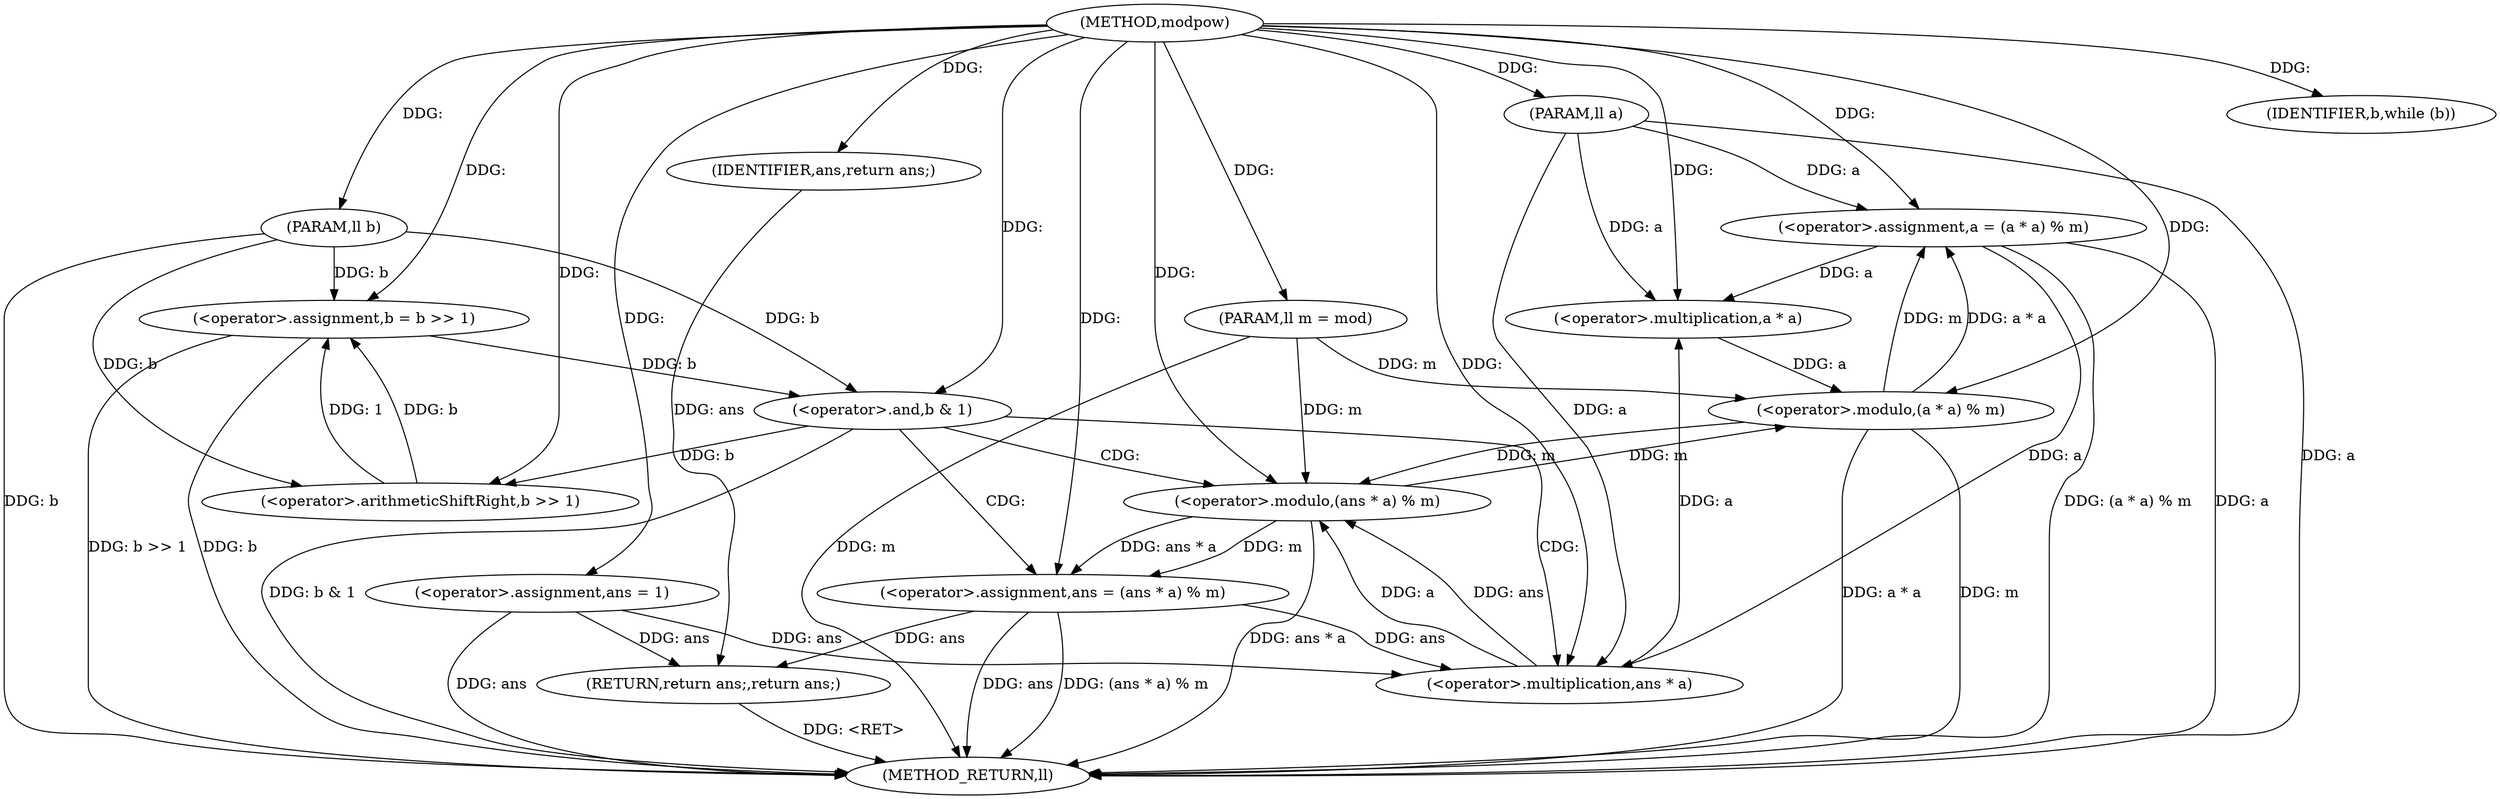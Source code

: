 digraph "modpow" {  
"1000152" [label = "(METHOD,modpow)" ]
"1000190" [label = "(METHOD_RETURN,ll)" ]
"1000153" [label = "(PARAM,ll a)" ]
"1000154" [label = "(PARAM,ll b)" ]
"1000155" [label = "(PARAM,ll m = mod)" ]
"1000158" [label = "(<operator>.assignment,ans = 1)" ]
"1000188" [label = "(RETURN,return ans;,return ans;)" ]
"1000162" [label = "(IDENTIFIER,b,while (b))" ]
"1000189" [label = "(IDENTIFIER,ans,return ans;)" ]
"1000176" [label = "(<operator>.assignment,b = b >> 1)" ]
"1000181" [label = "(<operator>.assignment,a = (a * a) % m)" ]
"1000165" [label = "(<operator>.and,b & 1)" ]
"1000169" [label = "(<operator>.assignment,ans = (ans * a) % m)" ]
"1000178" [label = "(<operator>.arithmeticShiftRight,b >> 1)" ]
"1000183" [label = "(<operator>.modulo,(a * a) % m)" ]
"1000184" [label = "(<operator>.multiplication,a * a)" ]
"1000171" [label = "(<operator>.modulo,(ans * a) % m)" ]
"1000172" [label = "(<operator>.multiplication,ans * a)" ]
  "1000188" -> "1000190"  [ label = "DDG: <RET>"] 
  "1000153" -> "1000190"  [ label = "DDG: a"] 
  "1000154" -> "1000190"  [ label = "DDG: b"] 
  "1000155" -> "1000190"  [ label = "DDG: m"] 
  "1000158" -> "1000190"  [ label = "DDG: ans"] 
  "1000165" -> "1000190"  [ label = "DDG: b & 1"] 
  "1000169" -> "1000190"  [ label = "DDG: ans"] 
  "1000171" -> "1000190"  [ label = "DDG: ans * a"] 
  "1000169" -> "1000190"  [ label = "DDG: (ans * a) % m"] 
  "1000176" -> "1000190"  [ label = "DDG: b"] 
  "1000176" -> "1000190"  [ label = "DDG: b >> 1"] 
  "1000181" -> "1000190"  [ label = "DDG: a"] 
  "1000183" -> "1000190"  [ label = "DDG: a * a"] 
  "1000183" -> "1000190"  [ label = "DDG: m"] 
  "1000181" -> "1000190"  [ label = "DDG: (a * a) % m"] 
  "1000152" -> "1000153"  [ label = "DDG: "] 
  "1000152" -> "1000154"  [ label = "DDG: "] 
  "1000152" -> "1000155"  [ label = "DDG: "] 
  "1000152" -> "1000158"  [ label = "DDG: "] 
  "1000189" -> "1000188"  [ label = "DDG: ans"] 
  "1000158" -> "1000188"  [ label = "DDG: ans"] 
  "1000169" -> "1000188"  [ label = "DDG: ans"] 
  "1000152" -> "1000162"  [ label = "DDG: "] 
  "1000152" -> "1000189"  [ label = "DDG: "] 
  "1000178" -> "1000176"  [ label = "DDG: b"] 
  "1000178" -> "1000176"  [ label = "DDG: 1"] 
  "1000183" -> "1000181"  [ label = "DDG: m"] 
  "1000183" -> "1000181"  [ label = "DDG: a * a"] 
  "1000154" -> "1000176"  [ label = "DDG: b"] 
  "1000152" -> "1000176"  [ label = "DDG: "] 
  "1000153" -> "1000181"  [ label = "DDG: a"] 
  "1000152" -> "1000181"  [ label = "DDG: "] 
  "1000176" -> "1000165"  [ label = "DDG: b"] 
  "1000154" -> "1000165"  [ label = "DDG: b"] 
  "1000152" -> "1000165"  [ label = "DDG: "] 
  "1000171" -> "1000169"  [ label = "DDG: ans * a"] 
  "1000171" -> "1000169"  [ label = "DDG: m"] 
  "1000165" -> "1000178"  [ label = "DDG: b"] 
  "1000154" -> "1000178"  [ label = "DDG: b"] 
  "1000152" -> "1000178"  [ label = "DDG: "] 
  "1000184" -> "1000183"  [ label = "DDG: a"] 
  "1000171" -> "1000183"  [ label = "DDG: m"] 
  "1000155" -> "1000183"  [ label = "DDG: m"] 
  "1000152" -> "1000183"  [ label = "DDG: "] 
  "1000152" -> "1000169"  [ label = "DDG: "] 
  "1000172" -> "1000184"  [ label = "DDG: a"] 
  "1000181" -> "1000184"  [ label = "DDG: a"] 
  "1000153" -> "1000184"  [ label = "DDG: a"] 
  "1000152" -> "1000184"  [ label = "DDG: "] 
  "1000172" -> "1000171"  [ label = "DDG: a"] 
  "1000172" -> "1000171"  [ label = "DDG: ans"] 
  "1000183" -> "1000171"  [ label = "DDG: m"] 
  "1000155" -> "1000171"  [ label = "DDG: m"] 
  "1000152" -> "1000171"  [ label = "DDG: "] 
  "1000158" -> "1000172"  [ label = "DDG: ans"] 
  "1000169" -> "1000172"  [ label = "DDG: ans"] 
  "1000152" -> "1000172"  [ label = "DDG: "] 
  "1000181" -> "1000172"  [ label = "DDG: a"] 
  "1000153" -> "1000172"  [ label = "DDG: a"] 
  "1000165" -> "1000171"  [ label = "CDG: "] 
  "1000165" -> "1000172"  [ label = "CDG: "] 
  "1000165" -> "1000169"  [ label = "CDG: "] 
}
